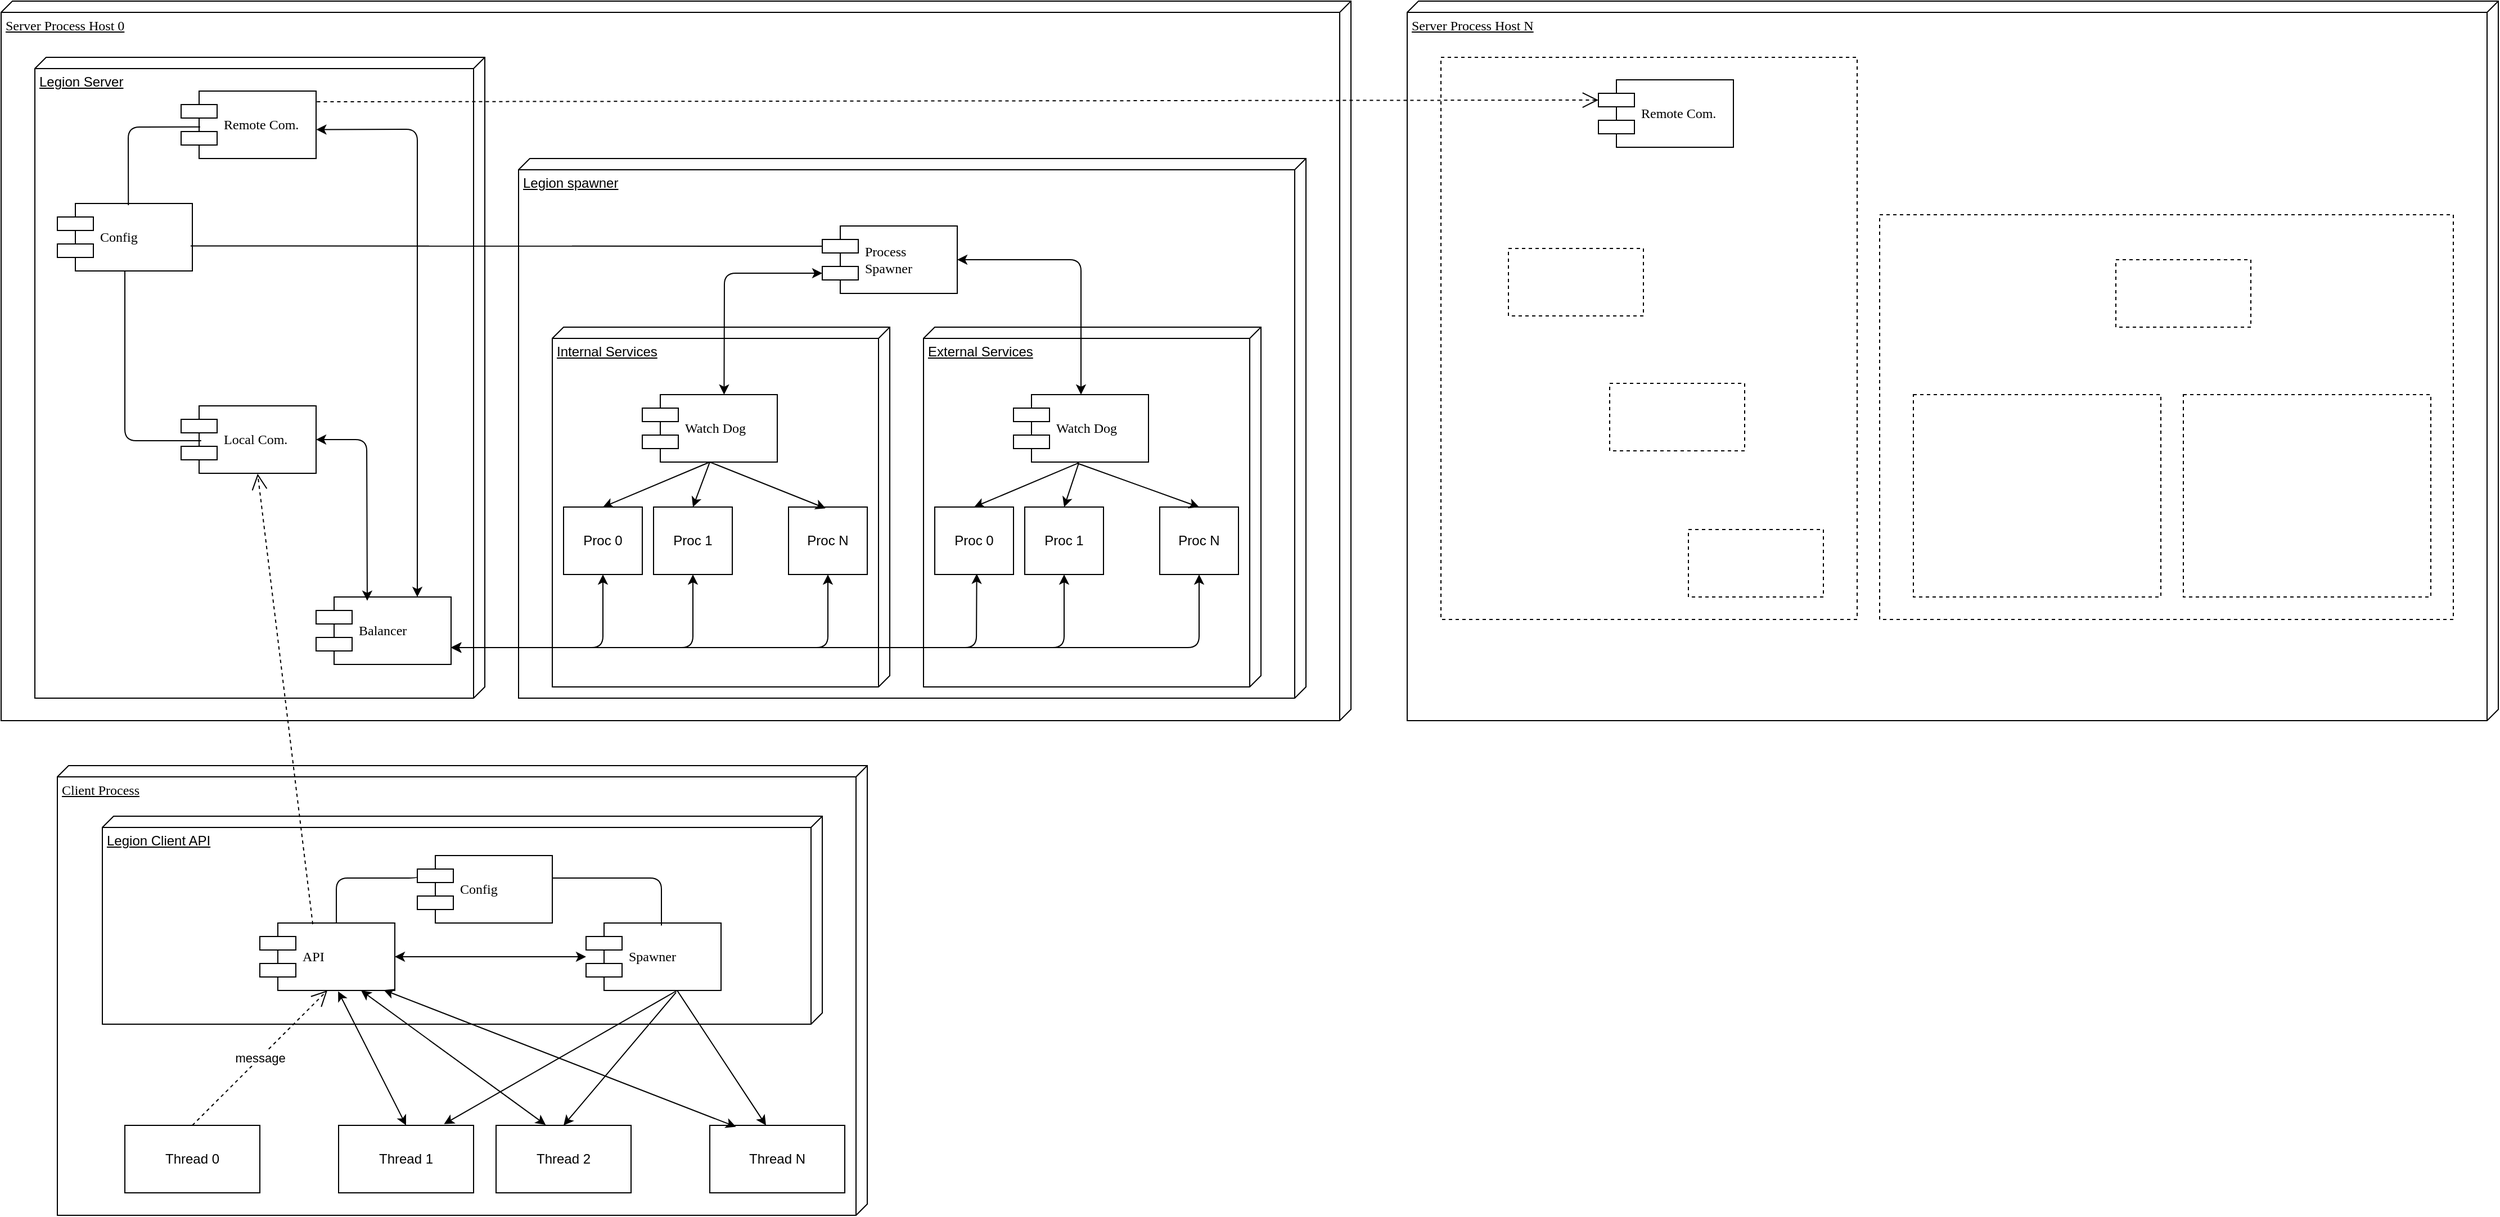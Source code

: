 <mxfile version="14.0.4" type="github">
  <diagram name="Page-1" id="5f0bae14-7c28-e335-631c-24af17079c00">
    <mxGraphModel dx="3460" dy="2673" grid="1" gridSize="10" guides="1" tooltips="1" connect="1" arrows="1" fold="1" page="1" pageScale="1" pageWidth="1100" pageHeight="850" background="#ffffff" math="0" shadow="0">
      <root>
        <mxCell id="0" />
        <mxCell id="1" parent="0" />
        <mxCell id="0ii-ccTd-l-h79eg6bcx-46" value="Server Process Host N" style="verticalAlign=top;align=left;spacingTop=8;spacingLeft=2;spacingRight=12;shape=cube;size=10;direction=south;fontStyle=4;html=1;rounded=0;shadow=0;comic=0;labelBackgroundColor=none;strokeWidth=1;fontFamily=Verdana;fontSize=12" vertex="1" parent="1">
          <mxGeometry x="1290" y="-300" width="970" height="640" as="geometry" />
        </mxCell>
        <mxCell id="0ii-ccTd-l-h79eg6bcx-56" value="" style="rounded=0;whiteSpace=wrap;html=1;dashed=1;" vertex="1" parent="1">
          <mxGeometry x="1320" y="-250" width="370" height="500" as="geometry" />
        </mxCell>
        <mxCell id="39150e848f15840c-2" value="Server Process Host 0" style="verticalAlign=top;align=left;spacingTop=8;spacingLeft=2;spacingRight=12;shape=cube;size=10;direction=south;fontStyle=4;html=1;rounded=0;shadow=0;comic=0;labelBackgroundColor=none;strokeWidth=1;fontFamily=Verdana;fontSize=12" parent="1" vertex="1">
          <mxGeometry x="40" y="-300" width="1200" height="640" as="geometry" />
        </mxCell>
        <mxCell id="0ii-ccTd-l-h79eg6bcx-12" value="Legion Server" style="verticalAlign=top;align=left;spacingTop=8;spacingLeft=2;spacingRight=12;shape=cube;size=10;direction=south;fontStyle=4;html=1;" vertex="1" parent="1">
          <mxGeometry x="70" y="-250" width="400" height="570" as="geometry" />
        </mxCell>
        <mxCell id="39150e848f15840c-3" value="&lt;div&gt;Client Process&lt;/div&gt;&lt;div&gt;&lt;br&gt;&lt;/div&gt;" style="verticalAlign=top;align=left;spacingTop=8;spacingLeft=2;spacingRight=12;shape=cube;size=10;direction=south;fontStyle=4;html=1;rounded=0;shadow=0;comic=0;labelBackgroundColor=none;strokeWidth=1;fontFamily=Verdana;fontSize=12" parent="1" vertex="1">
          <mxGeometry x="90" y="380" width="720" height="400" as="geometry" />
        </mxCell>
        <mxCell id="Yd3JvetM3iYtgjSBkwo9-7" value="Legion Client API" style="verticalAlign=top;align=left;spacingTop=8;spacingLeft=2;spacingRight=12;shape=cube;size=10;direction=south;fontStyle=4;html=1;" parent="1" vertex="1">
          <mxGeometry x="130" y="425" width="640" height="185" as="geometry" />
        </mxCell>
        <mxCell id="39150e848f15840c-7" value="Local Com." style="shape=component;align=left;spacingLeft=36;rounded=0;shadow=0;comic=0;labelBackgroundColor=none;strokeWidth=1;fontFamily=Verdana;fontSize=12;html=1;" parent="1" vertex="1">
          <mxGeometry x="200" y="60" width="120" height="60" as="geometry" />
        </mxCell>
        <mxCell id="39150e848f15840c-10" value="API" style="shape=component;align=left;spacingLeft=36;rounded=0;shadow=0;comic=0;labelBackgroundColor=none;strokeWidth=1;fontFamily=Verdana;fontSize=12;html=1;" parent="1" vertex="1">
          <mxGeometry x="270" y="520" width="120" height="60" as="geometry" />
        </mxCell>
        <mxCell id="Yd3JvetM3iYtgjSBkwo9-2" value="Config" style="shape=component;align=left;spacingLeft=36;rounded=0;shadow=0;comic=0;labelBackgroundColor=none;strokeWidth=1;fontFamily=Verdana;fontSize=12;html=1;" parent="1" vertex="1">
          <mxGeometry x="410" y="460" width="120" height="60" as="geometry" />
        </mxCell>
        <mxCell id="Yd3JvetM3iYtgjSBkwo9-3" value="Spawner" style="shape=component;align=left;spacingLeft=36;rounded=0;shadow=0;comic=0;labelBackgroundColor=none;strokeWidth=1;fontFamily=Verdana;fontSize=12;html=1;" parent="1" vertex="1">
          <mxGeometry x="560" y="520" width="120" height="60" as="geometry" />
        </mxCell>
        <mxCell id="Yd3JvetM3iYtgjSBkwo9-12" value="message" style="endArrow=open;endSize=12;dashed=1;html=1;exitX=0.5;exitY=0;exitDx=0;exitDy=0;entryX=0.5;entryY=1;entryDx=0;entryDy=0;" parent="1" target="39150e848f15840c-10" edge="1">
          <mxGeometry width="160" relative="1" as="geometry">
            <mxPoint x="210" y="700" as="sourcePoint" />
            <mxPoint x="380" y="640" as="targetPoint" />
          </mxGeometry>
        </mxCell>
        <mxCell id="Yd3JvetM3iYtgjSBkwo9-17" value="" style="endArrow=classic;html=1;entryX=0.781;entryY=-0.019;entryDx=0;entryDy=0;entryPerimeter=0;exitX=0.675;exitY=1;exitDx=0;exitDy=0;exitPerimeter=0;" parent="1" source="Yd3JvetM3iYtgjSBkwo9-3" target="0ii-ccTd-l-h79eg6bcx-3" edge="1">
          <mxGeometry width="50" height="50" relative="1" as="geometry">
            <mxPoint x="870" y="670" as="sourcePoint" />
            <mxPoint x="433.04" y="703" as="targetPoint" />
          </mxGeometry>
        </mxCell>
        <mxCell id="Yd3JvetM3iYtgjSBkwo9-18" value="" style="endArrow=classic;html=1;entryX=0.5;entryY=0;entryDx=0;entryDy=0;exitX=0.667;exitY=1.028;exitDx=0;exitDy=0;exitPerimeter=0;" parent="1" source="Yd3JvetM3iYtgjSBkwo9-3" edge="1">
          <mxGeometry width="50" height="50" relative="1" as="geometry">
            <mxPoint x="642" y="581" as="sourcePoint" />
            <mxPoint x="540" y="700" as="targetPoint" />
          </mxGeometry>
        </mxCell>
        <mxCell id="Yd3JvetM3iYtgjSBkwo9-19" value="" style="endArrow=classic;html=1;entryX=0.5;entryY=0;entryDx=0;entryDy=0;exitX=0.675;exitY=1;exitDx=0;exitDy=0;exitPerimeter=0;" parent="1" source="Yd3JvetM3iYtgjSBkwo9-3" edge="1">
          <mxGeometry width="50" height="50" relative="1" as="geometry">
            <mxPoint x="641.04" y="587" as="sourcePoint" />
            <mxPoint x="720" y="700" as="targetPoint" />
          </mxGeometry>
        </mxCell>
        <mxCell id="Yd3JvetM3iYtgjSBkwo9-20" value="" style="endArrow=classic;startArrow=classic;html=1;" parent="1" source="39150e848f15840c-10" target="Yd3JvetM3iYtgjSBkwo9-3" edge="1">
          <mxGeometry width="50" height="50" relative="1" as="geometry">
            <mxPoint x="460" y="600" as="sourcePoint" />
            <mxPoint x="510" y="550" as="targetPoint" />
          </mxGeometry>
        </mxCell>
        <mxCell id="Yd3JvetM3iYtgjSBkwo9-25" value="" style="endArrow=none;html=1;edgeStyle=orthogonalEdgeStyle;exitX=0.567;exitY=0.007;exitDx=0;exitDy=0;exitPerimeter=0;entryX=0;entryY=0.3;entryDx=0;entryDy=0;" parent="1" source="39150e848f15840c-10" target="Yd3JvetM3iYtgjSBkwo9-2" edge="1">
          <mxGeometry relative="1" as="geometry">
            <mxPoint x="300" y="510" as="sourcePoint" />
            <mxPoint x="460" y="510" as="targetPoint" />
            <Array as="points">
              <mxPoint x="338" y="480" />
              <mxPoint x="410" y="480" />
            </Array>
          </mxGeometry>
        </mxCell>
        <mxCell id="Yd3JvetM3iYtgjSBkwo9-28" value="" style="endArrow=none;html=1;edgeStyle=orthogonalEdgeStyle;exitX=1;exitY=0.333;exitDx=0;exitDy=0;exitPerimeter=0;entryX=0.556;entryY=0.039;entryDx=0;entryDy=0;entryPerimeter=0;" parent="1" source="Yd3JvetM3iYtgjSBkwo9-2" target="Yd3JvetM3iYtgjSBkwo9-3" edge="1">
          <mxGeometry relative="1" as="geometry">
            <mxPoint x="560" y="480" as="sourcePoint" />
            <mxPoint x="720" y="480" as="targetPoint" />
            <Array as="points">
              <mxPoint x="627" y="480" />
              <mxPoint x="627" y="522" />
            </Array>
          </mxGeometry>
        </mxCell>
        <mxCell id="Yd3JvetM3iYtgjSBkwo9-32" value="" style="endArrow=open;endSize=12;dashed=1;html=1;exitX=0.392;exitY=0.017;exitDx=0;exitDy=0;exitPerimeter=0;entryX=0.567;entryY=1.007;entryDx=0;entryDy=0;entryPerimeter=0;" parent="1" source="39150e848f15840c-10" target="39150e848f15840c-7" edge="1">
          <mxGeometry width="160" relative="1" as="geometry">
            <mxPoint x="170" y="290" as="sourcePoint" />
            <mxPoint x="330" y="290" as="targetPoint" />
          </mxGeometry>
        </mxCell>
        <mxCell id="0ii-ccTd-l-h79eg6bcx-2" value="&lt;div&gt;Thread 0&lt;/div&gt;" style="rounded=0;whiteSpace=wrap;html=1;" vertex="1" parent="1">
          <mxGeometry x="150" y="700" width="120" height="60" as="geometry" />
        </mxCell>
        <mxCell id="0ii-ccTd-l-h79eg6bcx-3" value="&lt;div&gt;Thread 1&lt;br&gt;&lt;/div&gt;" style="rounded=0;whiteSpace=wrap;html=1;" vertex="1" parent="1">
          <mxGeometry x="340" y="700" width="120" height="60" as="geometry" />
        </mxCell>
        <mxCell id="0ii-ccTd-l-h79eg6bcx-4" value="&lt;div&gt;Thread 2&lt;br&gt;&lt;/div&gt;" style="rounded=0;whiteSpace=wrap;html=1;" vertex="1" parent="1">
          <mxGeometry x="480" y="700" width="120" height="60" as="geometry" />
        </mxCell>
        <mxCell id="0ii-ccTd-l-h79eg6bcx-5" value="&lt;div&gt;Thread N&lt;br&gt;&lt;/div&gt;" style="rounded=0;whiteSpace=wrap;html=1;" vertex="1" parent="1">
          <mxGeometry x="670" y="700" width="120" height="60" as="geometry" />
        </mxCell>
        <mxCell id="0ii-ccTd-l-h79eg6bcx-7" value="" style="endArrow=classic;startArrow=classic;html=1;exitX=0.5;exitY=0;exitDx=0;exitDy=0;entryX=0.58;entryY=1.012;entryDx=0;entryDy=0;entryPerimeter=0;" edge="1" parent="1" source="0ii-ccTd-l-h79eg6bcx-3" target="39150e848f15840c-10">
          <mxGeometry width="50" height="50" relative="1" as="geometry">
            <mxPoint x="350" y="670" as="sourcePoint" />
            <mxPoint x="400" y="620" as="targetPoint" />
          </mxGeometry>
        </mxCell>
        <mxCell id="0ii-ccTd-l-h79eg6bcx-8" value="" style="endArrow=classic;startArrow=classic;html=1;exitX=0.368;exitY=-0.007;exitDx=0;exitDy=0;exitPerimeter=0;entryX=0.75;entryY=1;entryDx=0;entryDy=0;" edge="1" parent="1" source="0ii-ccTd-l-h79eg6bcx-4" target="39150e848f15840c-10">
          <mxGeometry width="50" height="50" relative="1" as="geometry">
            <mxPoint x="440" y="640" as="sourcePoint" />
            <mxPoint x="490" y="590" as="targetPoint" />
          </mxGeometry>
        </mxCell>
        <mxCell id="0ii-ccTd-l-h79eg6bcx-9" value="" style="endArrow=classic;startArrow=classic;html=1;exitX=0.194;exitY=0.021;exitDx=0;exitDy=0;exitPerimeter=0;entryX=0.918;entryY=0.993;entryDx=0;entryDy=0;entryPerimeter=0;" edge="1" parent="1" source="0ii-ccTd-l-h79eg6bcx-5" target="39150e848f15840c-10">
          <mxGeometry width="50" height="50" relative="1" as="geometry">
            <mxPoint x="490" y="630" as="sourcePoint" />
            <mxPoint x="540" y="580" as="targetPoint" />
          </mxGeometry>
        </mxCell>
        <mxCell id="0ii-ccTd-l-h79eg6bcx-10" value="Config" style="shape=component;align=left;spacingLeft=36;rounded=0;shadow=0;comic=0;labelBackgroundColor=none;strokeWidth=1;fontFamily=Verdana;fontSize=12;html=1;" vertex="1" parent="1">
          <mxGeometry x="90" y="-120" width="120" height="60" as="geometry" />
        </mxCell>
        <mxCell id="0ii-ccTd-l-h79eg6bcx-11" value="Remote Com." style="shape=component;align=left;spacingLeft=36;rounded=0;shadow=0;comic=0;labelBackgroundColor=none;strokeWidth=1;fontFamily=Verdana;fontSize=12;html=1;" vertex="1" parent="1">
          <mxGeometry x="200" y="-220" width="120" height="60" as="geometry" />
        </mxCell>
        <mxCell id="0ii-ccTd-l-h79eg6bcx-13" value="&lt;div&gt;Legion spawner&lt;/div&gt;" style="verticalAlign=top;align=left;spacingTop=8;spacingLeft=2;spacingRight=12;shape=cube;size=10;direction=south;fontStyle=4;html=1;" vertex="1" parent="1">
          <mxGeometry x="500" y="-160" width="700" height="480" as="geometry" />
        </mxCell>
        <mxCell id="0ii-ccTd-l-h79eg6bcx-14" value="Internal Services" style="verticalAlign=top;align=left;spacingTop=8;spacingLeft=2;spacingRight=12;shape=cube;size=10;direction=south;fontStyle=4;html=1;" vertex="1" parent="1">
          <mxGeometry x="530" y="-10" width="300" height="320" as="geometry" />
        </mxCell>
        <mxCell id="0ii-ccTd-l-h79eg6bcx-15" value="External Services" style="verticalAlign=top;align=left;spacingTop=8;spacingLeft=2;spacingRight=12;shape=cube;size=10;direction=south;fontStyle=4;html=1;" vertex="1" parent="1">
          <mxGeometry x="860" y="-10" width="300" height="320" as="geometry" />
        </mxCell>
        <mxCell id="0ii-ccTd-l-h79eg6bcx-16" value="Proc 0" style="rounded=0;whiteSpace=wrap;html=1;" vertex="1" parent="1">
          <mxGeometry x="540" y="150" width="70" height="60" as="geometry" />
        </mxCell>
        <mxCell id="0ii-ccTd-l-h79eg6bcx-17" value="Proc 1" style="rounded=0;whiteSpace=wrap;html=1;" vertex="1" parent="1">
          <mxGeometry x="620" y="150" width="70" height="60" as="geometry" />
        </mxCell>
        <mxCell id="0ii-ccTd-l-h79eg6bcx-18" value="Proc N" style="rounded=0;whiteSpace=wrap;html=1;" vertex="1" parent="1">
          <mxGeometry x="740" y="150" width="70" height="60" as="geometry" />
        </mxCell>
        <mxCell id="0ii-ccTd-l-h79eg6bcx-19" value="Proc 0" style="rounded=0;whiteSpace=wrap;html=1;" vertex="1" parent="1">
          <mxGeometry x="870" y="150" width="70" height="60" as="geometry" />
        </mxCell>
        <mxCell id="0ii-ccTd-l-h79eg6bcx-20" value="Proc 1" style="rounded=0;whiteSpace=wrap;html=1;" vertex="1" parent="1">
          <mxGeometry x="950" y="150" width="70" height="60" as="geometry" />
        </mxCell>
        <mxCell id="0ii-ccTd-l-h79eg6bcx-21" value="Proc N" style="rounded=0;whiteSpace=wrap;html=1;" vertex="1" parent="1">
          <mxGeometry x="1070" y="150" width="70" height="60" as="geometry" />
        </mxCell>
        <mxCell id="0ii-ccTd-l-h79eg6bcx-22" value="Balancer" style="shape=component;align=left;spacingLeft=36;rounded=0;shadow=0;comic=0;labelBackgroundColor=none;strokeWidth=1;fontFamily=Verdana;fontSize=12;html=1;" vertex="1" parent="1">
          <mxGeometry x="320" y="230" width="120" height="60" as="geometry" />
        </mxCell>
        <mxCell id="0ii-ccTd-l-h79eg6bcx-24" value="&lt;div&gt;Process&lt;/div&gt;&lt;div&gt;Spawner&lt;/div&gt;" style="shape=component;align=left;spacingLeft=36;rounded=0;shadow=0;comic=0;labelBackgroundColor=none;strokeWidth=1;fontFamily=Verdana;fontSize=12;html=1;" vertex="1" parent="1">
          <mxGeometry x="770" y="-100" width="120" height="60" as="geometry" />
        </mxCell>
        <mxCell id="0ii-ccTd-l-h79eg6bcx-25" value="Watch Dog" style="shape=component;align=left;spacingLeft=36;rounded=0;shadow=0;comic=0;labelBackgroundColor=none;strokeWidth=1;fontFamily=Verdana;fontSize=12;html=1;" vertex="1" parent="1">
          <mxGeometry x="610" y="50" width="120" height="60" as="geometry" />
        </mxCell>
        <mxCell id="0ii-ccTd-l-h79eg6bcx-26" value="Watch Dog" style="shape=component;align=left;spacingLeft=36;rounded=0;shadow=0;comic=0;labelBackgroundColor=none;strokeWidth=1;fontFamily=Verdana;fontSize=12;html=1;" vertex="1" parent="1">
          <mxGeometry x="940" y="50" width="120" height="60" as="geometry" />
        </mxCell>
        <mxCell id="0ii-ccTd-l-h79eg6bcx-27" value="" style="endArrow=classic;startArrow=classic;html=1;entryX=0;entryY=0.7;entryDx=0;entryDy=0;exitX=0.606;exitY=0;exitDx=0;exitDy=0;exitPerimeter=0;" edge="1" parent="1" source="0ii-ccTd-l-h79eg6bcx-25" target="0ii-ccTd-l-h79eg6bcx-24">
          <mxGeometry width="50" height="50" relative="1" as="geometry">
            <mxPoint x="730" y="50" as="sourcePoint" />
            <mxPoint x="780" as="targetPoint" />
            <Array as="points">
              <mxPoint x="683" y="-58" />
            </Array>
          </mxGeometry>
        </mxCell>
        <mxCell id="0ii-ccTd-l-h79eg6bcx-28" value="" style="endArrow=classic;startArrow=classic;html=1;exitX=0.5;exitY=0;exitDx=0;exitDy=0;entryX=1;entryY=0.5;entryDx=0;entryDy=0;" edge="1" parent="1" source="0ii-ccTd-l-h79eg6bcx-26" target="0ii-ccTd-l-h79eg6bcx-24">
          <mxGeometry width="50" height="50" relative="1" as="geometry">
            <mxPoint x="970" y="-20" as="sourcePoint" />
            <mxPoint x="1020" y="-70" as="targetPoint" />
            <Array as="points">
              <mxPoint x="1000" y="-70" />
            </Array>
          </mxGeometry>
        </mxCell>
        <mxCell id="0ii-ccTd-l-h79eg6bcx-29" value="" style="endArrow=classic;html=1;entryX=0.5;entryY=0;entryDx=0;entryDy=0;exitX=0.5;exitY=1;exitDx=0;exitDy=0;" edge="1" parent="1" source="0ii-ccTd-l-h79eg6bcx-25" target="0ii-ccTd-l-h79eg6bcx-16">
          <mxGeometry width="50" height="50" relative="1" as="geometry">
            <mxPoint x="550" y="140" as="sourcePoint" />
            <mxPoint x="600" y="90" as="targetPoint" />
          </mxGeometry>
        </mxCell>
        <mxCell id="0ii-ccTd-l-h79eg6bcx-30" value="" style="endArrow=classic;html=1;entryX=0.5;entryY=0;entryDx=0;entryDy=0;exitX=0.5;exitY=1;exitDx=0;exitDy=0;" edge="1" parent="1" source="0ii-ccTd-l-h79eg6bcx-25" target="0ii-ccTd-l-h79eg6bcx-17">
          <mxGeometry width="50" height="50" relative="1" as="geometry">
            <mxPoint x="740" y="170" as="sourcePoint" />
            <mxPoint x="790" y="120" as="targetPoint" />
          </mxGeometry>
        </mxCell>
        <mxCell id="0ii-ccTd-l-h79eg6bcx-31" value="" style="endArrow=classic;html=1;entryX=0.471;entryY=0.019;entryDx=0;entryDy=0;entryPerimeter=0;" edge="1" parent="1" target="0ii-ccTd-l-h79eg6bcx-18">
          <mxGeometry width="50" height="50" relative="1" as="geometry">
            <mxPoint x="670" y="110" as="sourcePoint" />
            <mxPoint x="740" y="120" as="targetPoint" />
          </mxGeometry>
        </mxCell>
        <mxCell id="0ii-ccTd-l-h79eg6bcx-32" value="" style="endArrow=classic;html=1;entryX=0.5;entryY=0;entryDx=0;entryDy=0;exitX=0.484;exitY=1.011;exitDx=0;exitDy=0;exitPerimeter=0;" edge="1" parent="1" source="0ii-ccTd-l-h79eg6bcx-26" target="0ii-ccTd-l-h79eg6bcx-19">
          <mxGeometry width="50" height="50" relative="1" as="geometry">
            <mxPoint x="980" y="150" as="sourcePoint" />
            <mxPoint x="1030" y="100" as="targetPoint" />
          </mxGeometry>
        </mxCell>
        <mxCell id="0ii-ccTd-l-h79eg6bcx-33" value="" style="endArrow=classic;html=1;entryX=0.5;entryY=0;entryDx=0;entryDy=0;exitX=0.482;exitY=1.023;exitDx=0;exitDy=0;exitPerimeter=0;" edge="1" parent="1" source="0ii-ccTd-l-h79eg6bcx-26" target="0ii-ccTd-l-h79eg6bcx-20">
          <mxGeometry width="50" height="50" relative="1" as="geometry">
            <mxPoint x="1010" y="110" as="sourcePoint" />
            <mxPoint x="930" y="150" as="targetPoint" />
          </mxGeometry>
        </mxCell>
        <mxCell id="0ii-ccTd-l-h79eg6bcx-34" value="" style="endArrow=classic;html=1;exitX=0.472;exitY=1.017;exitDx=0;exitDy=0;exitPerimeter=0;entryX=0.5;entryY=0;entryDx=0;entryDy=0;" edge="1" parent="1" source="0ii-ccTd-l-h79eg6bcx-26" target="0ii-ccTd-l-h79eg6bcx-21">
          <mxGeometry width="50" height="50" relative="1" as="geometry">
            <mxPoint x="1020" y="180" as="sourcePoint" />
            <mxPoint x="1070" y="130" as="targetPoint" />
          </mxGeometry>
        </mxCell>
        <mxCell id="0ii-ccTd-l-h79eg6bcx-37" value="" style="endArrow=classic;startArrow=classic;html=1;entryX=0.5;entryY=1;entryDx=0;entryDy=0;exitX=1;exitY=0.75;exitDx=0;exitDy=0;" edge="1" parent="1" source="0ii-ccTd-l-h79eg6bcx-22" target="0ii-ccTd-l-h79eg6bcx-21">
          <mxGeometry width="50" height="50" relative="1" as="geometry">
            <mxPoint x="1010" y="290" as="sourcePoint" />
            <mxPoint x="1060" y="240" as="targetPoint" />
            <Array as="points">
              <mxPoint x="1105" y="275" />
            </Array>
          </mxGeometry>
        </mxCell>
        <mxCell id="0ii-ccTd-l-h79eg6bcx-39" value="" style="endArrow=classic;startArrow=classic;html=1;entryX=0.5;entryY=1;entryDx=0;entryDy=0;exitX=1;exitY=0.75;exitDx=0;exitDy=0;" edge="1" parent="1" source="0ii-ccTd-l-h79eg6bcx-22" target="0ii-ccTd-l-h79eg6bcx-16">
          <mxGeometry width="50" height="50" relative="1" as="geometry">
            <mxPoint x="440" y="280" as="sourcePoint" />
            <mxPoint x="600" y="230" as="targetPoint" />
            <Array as="points">
              <mxPoint x="575" y="275" />
            </Array>
          </mxGeometry>
        </mxCell>
        <mxCell id="0ii-ccTd-l-h79eg6bcx-40" value="" style="endArrow=classic;startArrow=classic;html=1;entryX=0.5;entryY=1;entryDx=0;entryDy=0;exitX=1;exitY=0.75;exitDx=0;exitDy=0;" edge="1" parent="1" source="0ii-ccTd-l-h79eg6bcx-22" target="0ii-ccTd-l-h79eg6bcx-17">
          <mxGeometry width="50" height="50" relative="1" as="geometry">
            <mxPoint x="440" y="280" as="sourcePoint" />
            <mxPoint x="660" y="220" as="targetPoint" />
            <Array as="points">
              <mxPoint x="655" y="275" />
            </Array>
          </mxGeometry>
        </mxCell>
        <mxCell id="0ii-ccTd-l-h79eg6bcx-42" value="" style="endArrow=classic;startArrow=classic;html=1;entryX=0.5;entryY=1;entryDx=0;entryDy=0;exitX=1;exitY=0.75;exitDx=0;exitDy=0;" edge="1" parent="1" source="0ii-ccTd-l-h79eg6bcx-22" target="0ii-ccTd-l-h79eg6bcx-18">
          <mxGeometry width="50" height="50" relative="1" as="geometry">
            <mxPoint x="700" y="270" as="sourcePoint" />
            <mxPoint x="750" y="220" as="targetPoint" />
            <Array as="points">
              <mxPoint x="775" y="275" />
            </Array>
          </mxGeometry>
        </mxCell>
        <mxCell id="0ii-ccTd-l-h79eg6bcx-43" value="" style="endArrow=classic;startArrow=classic;html=1;entryX=0.533;entryY=0.989;entryDx=0;entryDy=0;entryPerimeter=0;exitX=1;exitY=0.75;exitDx=0;exitDy=0;" edge="1" parent="1" source="0ii-ccTd-l-h79eg6bcx-22" target="0ii-ccTd-l-h79eg6bcx-19">
          <mxGeometry width="50" height="50" relative="1" as="geometry">
            <mxPoint x="440" y="280" as="sourcePoint" />
            <mxPoint x="930" y="220" as="targetPoint" />
            <Array as="points">
              <mxPoint x="907" y="275" />
            </Array>
          </mxGeometry>
        </mxCell>
        <mxCell id="0ii-ccTd-l-h79eg6bcx-44" value="" style="endArrow=classic;startArrow=classic;html=1;exitX=1;exitY=0.75;exitDx=0;exitDy=0;entryX=0.5;entryY=1;entryDx=0;entryDy=0;" edge="1" parent="1" source="0ii-ccTd-l-h79eg6bcx-22" target="0ii-ccTd-l-h79eg6bcx-20">
          <mxGeometry width="50" height="50" relative="1" as="geometry">
            <mxPoint x="960" y="270" as="sourcePoint" />
            <mxPoint x="1010" y="220" as="targetPoint" />
            <Array as="points">
              <mxPoint x="985" y="275" />
            </Array>
          </mxGeometry>
        </mxCell>
        <mxCell id="0ii-ccTd-l-h79eg6bcx-48" value="" style="endArrow=classic;startArrow=classic;html=1;exitX=1.002;exitY=0.571;exitDx=0;exitDy=0;exitPerimeter=0;entryX=0.75;entryY=0;entryDx=0;entryDy=0;" edge="1" parent="1" source="0ii-ccTd-l-h79eg6bcx-11" target="0ii-ccTd-l-h79eg6bcx-22">
          <mxGeometry width="50" height="50" relative="1" as="geometry">
            <mxPoint x="660" y="-180" as="sourcePoint" />
            <mxPoint x="430" y="240" as="targetPoint" />
            <Array as="points">
              <mxPoint x="410" y="-186" />
            </Array>
          </mxGeometry>
        </mxCell>
        <mxCell id="0ii-ccTd-l-h79eg6bcx-49" value="" style="endArrow=classic;startArrow=classic;html=1;entryX=0.379;entryY=0.056;entryDx=0;entryDy=0;entryPerimeter=0;" edge="1" parent="1" target="0ii-ccTd-l-h79eg6bcx-22">
          <mxGeometry width="50" height="50" relative="1" as="geometry">
            <mxPoint x="320" y="90" as="sourcePoint" />
            <mxPoint x="320" y="-60" as="targetPoint" />
            <Array as="points">
              <mxPoint x="365" y="90" />
            </Array>
          </mxGeometry>
        </mxCell>
        <mxCell id="0ii-ccTd-l-h79eg6bcx-50" value="" style="endArrow=none;html=1;entryX=0;entryY=0.3;entryDx=0;entryDy=0;exitX=0.987;exitY=0.629;exitDx=0;exitDy=0;exitPerimeter=0;" edge="1" parent="1" source="0ii-ccTd-l-h79eg6bcx-10" target="0ii-ccTd-l-h79eg6bcx-24">
          <mxGeometry width="50" height="50" relative="1" as="geometry">
            <mxPoint x="330" y="-30" as="sourcePoint" />
            <mxPoint x="380" y="-80" as="targetPoint" />
          </mxGeometry>
        </mxCell>
        <mxCell id="0ii-ccTd-l-h79eg6bcx-51" value="" style="endArrow=open;endSize=12;dashed=1;html=1;exitX=1.006;exitY=0.159;exitDx=0;exitDy=0;exitPerimeter=0;entryX=0;entryY=0.3;entryDx=0;entryDy=0;" edge="1" parent="1" source="0ii-ccTd-l-h79eg6bcx-11" target="0ii-ccTd-l-h79eg6bcx-47">
          <mxGeometry width="160" relative="1" as="geometry">
            <mxPoint x="1140" y="170.6" as="sourcePoint" />
            <mxPoint x="1091" y="-230.0" as="targetPoint" />
          </mxGeometry>
        </mxCell>
        <mxCell id="0ii-ccTd-l-h79eg6bcx-47" value="Remote Com." style="shape=component;align=left;spacingLeft=36;rounded=0;shadow=0;comic=0;labelBackgroundColor=none;strokeWidth=1;fontFamily=Verdana;fontSize=12;html=1;" vertex="1" parent="1">
          <mxGeometry x="1460" y="-230" width="120" height="60" as="geometry" />
        </mxCell>
        <mxCell id="0ii-ccTd-l-h79eg6bcx-57" value="" style="rounded=0;whiteSpace=wrap;html=1;dashed=1;" vertex="1" parent="1">
          <mxGeometry x="1710" y="-110" width="510" height="360" as="geometry" />
        </mxCell>
        <mxCell id="0ii-ccTd-l-h79eg6bcx-58" value="" style="rounded=0;whiteSpace=wrap;html=1;dashed=1;" vertex="1" parent="1">
          <mxGeometry x="1380" y="-80" width="120" height="60" as="geometry" />
        </mxCell>
        <mxCell id="0ii-ccTd-l-h79eg6bcx-59" value="" style="rounded=0;whiteSpace=wrap;html=1;dashed=1;" vertex="1" parent="1">
          <mxGeometry x="1470" y="40" width="120" height="60" as="geometry" />
        </mxCell>
        <mxCell id="0ii-ccTd-l-h79eg6bcx-60" value="" style="rounded=0;whiteSpace=wrap;html=1;dashed=1;" vertex="1" parent="1">
          <mxGeometry x="1540" y="170" width="120" height="60" as="geometry" />
        </mxCell>
        <mxCell id="0ii-ccTd-l-h79eg6bcx-61" value="" style="rounded=0;whiteSpace=wrap;html=1;dashed=1;" vertex="1" parent="1">
          <mxGeometry x="1920" y="-70" width="120" height="60" as="geometry" />
        </mxCell>
        <mxCell id="0ii-ccTd-l-h79eg6bcx-62" value="" style="rounded=0;whiteSpace=wrap;html=1;dashed=1;" vertex="1" parent="1">
          <mxGeometry x="1740" y="50" width="220" height="180" as="geometry" />
        </mxCell>
        <mxCell id="0ii-ccTd-l-h79eg6bcx-63" value="" style="rounded=0;whiteSpace=wrap;html=1;dashed=1;" vertex="1" parent="1">
          <mxGeometry x="1980" y="50" width="220" height="180" as="geometry" />
        </mxCell>
        <mxCell id="0ii-ccTd-l-h79eg6bcx-64" value="" style="endArrow=none;html=1;entryX=0.141;entryY=0.532;entryDx=0;entryDy=0;entryPerimeter=0;exitX=0.526;exitY=0.024;exitDx=0;exitDy=0;exitPerimeter=0;" edge="1" parent="1" source="0ii-ccTd-l-h79eg6bcx-10" target="0ii-ccTd-l-h79eg6bcx-11">
          <mxGeometry width="50" height="50" relative="1" as="geometry">
            <mxPoint x="130" y="-130" as="sourcePoint" />
            <mxPoint x="180" y="-180" as="targetPoint" />
            <Array as="points">
              <mxPoint x="153" y="-188" />
            </Array>
          </mxGeometry>
        </mxCell>
        <mxCell id="0ii-ccTd-l-h79eg6bcx-65" value="" style="endArrow=none;html=1;entryX=0.5;entryY=1;entryDx=0;entryDy=0;exitX=0.149;exitY=0.516;exitDx=0;exitDy=0;exitPerimeter=0;" edge="1" parent="1" source="39150e848f15840c-7" target="0ii-ccTd-l-h79eg6bcx-10">
          <mxGeometry width="50" height="50" relative="1" as="geometry">
            <mxPoint x="120" y="60" as="sourcePoint" />
            <mxPoint x="170" y="10" as="targetPoint" />
            <Array as="points">
              <mxPoint x="150" y="91" />
            </Array>
          </mxGeometry>
        </mxCell>
      </root>
    </mxGraphModel>
  </diagram>
</mxfile>

